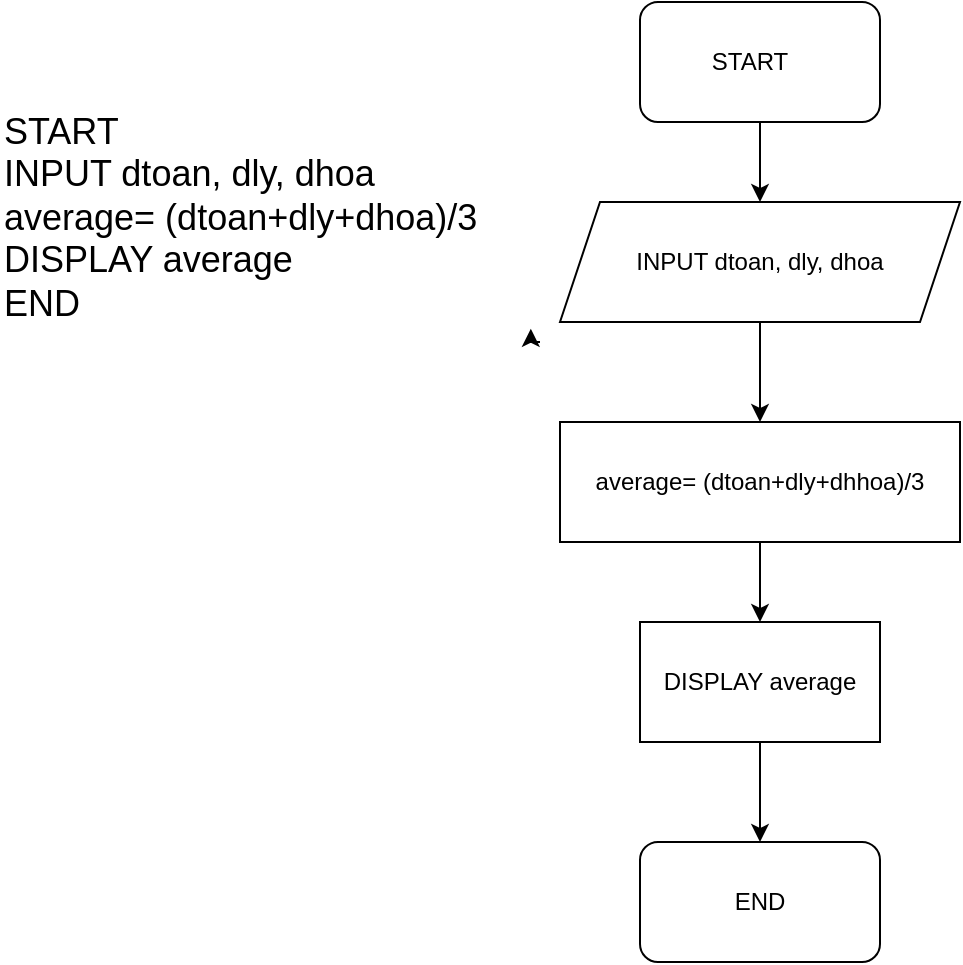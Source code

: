 <mxfile version="26.1.0">
  <diagram name="Page-1" id="LLi3zeUxU83h0X7TtCuW">
    <mxGraphModel grid="1" page="1" gridSize="10" guides="1" tooltips="1" connect="1" arrows="1" fold="1" pageScale="1" pageWidth="850" pageHeight="1100" math="0" shadow="0">
      <root>
        <mxCell id="0" />
        <mxCell id="1" parent="0" />
        <mxCell id="1FiovFl-xC7ArpbTL3ni-1" value="" style="rounded=1;whiteSpace=wrap;html=1;" vertex="1" parent="1">
          <mxGeometry x="370" y="120" width="120" height="60" as="geometry" />
        </mxCell>
        <mxCell id="1FiovFl-xC7ArpbTL3ni-2" value="START" style="text;html=1;align=center;verticalAlign=middle;whiteSpace=wrap;rounded=0;" vertex="1" parent="1">
          <mxGeometry x="395" y="135" width="60" height="30" as="geometry" />
        </mxCell>
        <mxCell id="1FiovFl-xC7ArpbTL3ni-4" value="&lt;font style=&quot;font-size: 18px;&quot;&gt;START&lt;/font&gt;&lt;div&gt;&lt;font style=&quot;font-size: 18px;&quot;&gt;INPUT dtoan, dly, dhoa&lt;/font&gt;&lt;/div&gt;&lt;div&gt;&lt;font style=&quot;font-size: 18px;&quot;&gt;average= (dtoan+dly+dhoa)/3&lt;/font&gt;&lt;/div&gt;&lt;div&gt;&lt;font style=&quot;font-size: 18px;&quot;&gt;DISPLAY average&lt;/font&gt;&lt;/div&gt;&lt;div&gt;&lt;font style=&quot;font-size: 18px;&quot;&gt;END&lt;/font&gt;&lt;/div&gt;" style="text;html=1;align=left;verticalAlign=middle;whiteSpace=wrap;rounded=0;fillColor=default;" vertex="1" parent="1">
          <mxGeometry x="50" y="165" width="270" height="125" as="geometry" />
        </mxCell>
        <mxCell id="1FiovFl-xC7ArpbTL3ni-5" style="edgeStyle=orthogonalEdgeStyle;rounded=0;orthogonalLoop=1;jettySize=auto;html=1;exitX=1;exitY=1;exitDx=0;exitDy=0;entryX=0.983;entryY=0.947;entryDx=0;entryDy=0;entryPerimeter=0;" edge="1" parent="1" source="1FiovFl-xC7ArpbTL3ni-4" target="1FiovFl-xC7ArpbTL3ni-4">
          <mxGeometry relative="1" as="geometry" />
        </mxCell>
        <mxCell id="1FiovFl-xC7ArpbTL3ni-11" style="edgeStyle=orthogonalEdgeStyle;rounded=0;orthogonalLoop=1;jettySize=auto;html=1;" edge="1" parent="1" source="1FiovFl-xC7ArpbTL3ni-6">
          <mxGeometry relative="1" as="geometry">
            <mxPoint x="430" y="330" as="targetPoint" />
          </mxGeometry>
        </mxCell>
        <mxCell id="1FiovFl-xC7ArpbTL3ni-6" value="" style="shape=parallelogram;perimeter=parallelogramPerimeter;whiteSpace=wrap;html=1;fixedSize=1;" vertex="1" parent="1">
          <mxGeometry x="330" y="220" width="200" height="60" as="geometry" />
        </mxCell>
        <mxCell id="1FiovFl-xC7ArpbTL3ni-8" value="" style="endArrow=classic;html=1;rounded=0;exitX=0.5;exitY=1;exitDx=0;exitDy=0;entryX=0.5;entryY=0;entryDx=0;entryDy=0;" edge="1" parent="1" source="1FiovFl-xC7ArpbTL3ni-1" target="1FiovFl-xC7ArpbTL3ni-6">
          <mxGeometry width="50" height="50" relative="1" as="geometry">
            <mxPoint x="400" y="380" as="sourcePoint" />
            <mxPoint x="450" y="330" as="targetPoint" />
          </mxGeometry>
        </mxCell>
        <mxCell id="1FiovFl-xC7ArpbTL3ni-10" value="INPUT dtoan, dly, dhoa" style="text;html=1;align=center;verticalAlign=middle;whiteSpace=wrap;rounded=0;" vertex="1" parent="1">
          <mxGeometry x="360" y="235" width="140" height="30" as="geometry" />
        </mxCell>
        <mxCell id="1FiovFl-xC7ArpbTL3ni-14" style="edgeStyle=orthogonalEdgeStyle;rounded=0;orthogonalLoop=1;jettySize=auto;html=1;" edge="1" parent="1" source="1FiovFl-xC7ArpbTL3ni-12" target="1FiovFl-xC7ArpbTL3ni-15">
          <mxGeometry relative="1" as="geometry">
            <mxPoint x="430" y="430" as="targetPoint" />
          </mxGeometry>
        </mxCell>
        <mxCell id="1FiovFl-xC7ArpbTL3ni-12" value="" style="rounded=0;whiteSpace=wrap;html=1;" vertex="1" parent="1">
          <mxGeometry x="330" y="330" width="200" height="60" as="geometry" />
        </mxCell>
        <mxCell id="1FiovFl-xC7ArpbTL3ni-13" value="average= (dtoan+dly+dhhoa)/3" style="text;html=1;align=center;verticalAlign=middle;whiteSpace=wrap;rounded=0;" vertex="1" parent="1">
          <mxGeometry x="330" y="345" width="200" height="30" as="geometry" />
        </mxCell>
        <mxCell id="1FiovFl-xC7ArpbTL3ni-18" style="edgeStyle=orthogonalEdgeStyle;rounded=0;orthogonalLoop=1;jettySize=auto;html=1;entryX=0.5;entryY=0;entryDx=0;entryDy=0;" edge="1" parent="1" source="1FiovFl-xC7ArpbTL3ni-15" target="1FiovFl-xC7ArpbTL3ni-17">
          <mxGeometry relative="1" as="geometry" />
        </mxCell>
        <mxCell id="1FiovFl-xC7ArpbTL3ni-15" value="" style="rounded=0;whiteSpace=wrap;html=1;" vertex="1" parent="1">
          <mxGeometry x="370" y="430" width="120" height="60" as="geometry" />
        </mxCell>
        <mxCell id="1FiovFl-xC7ArpbTL3ni-16" value="DISPLAY average" style="text;html=1;align=center;verticalAlign=middle;whiteSpace=wrap;rounded=0;" vertex="1" parent="1">
          <mxGeometry x="370" y="445" width="120" height="30" as="geometry" />
        </mxCell>
        <mxCell id="1FiovFl-xC7ArpbTL3ni-17" value="" style="rounded=1;whiteSpace=wrap;html=1;" vertex="1" parent="1">
          <mxGeometry x="370" y="540" width="120" height="60" as="geometry" />
        </mxCell>
        <mxCell id="1FiovFl-xC7ArpbTL3ni-19" value="END" style="text;html=1;align=center;verticalAlign=middle;whiteSpace=wrap;rounded=0;" vertex="1" parent="1">
          <mxGeometry x="400" y="555" width="60" height="30" as="geometry" />
        </mxCell>
      </root>
    </mxGraphModel>
  </diagram>
</mxfile>
